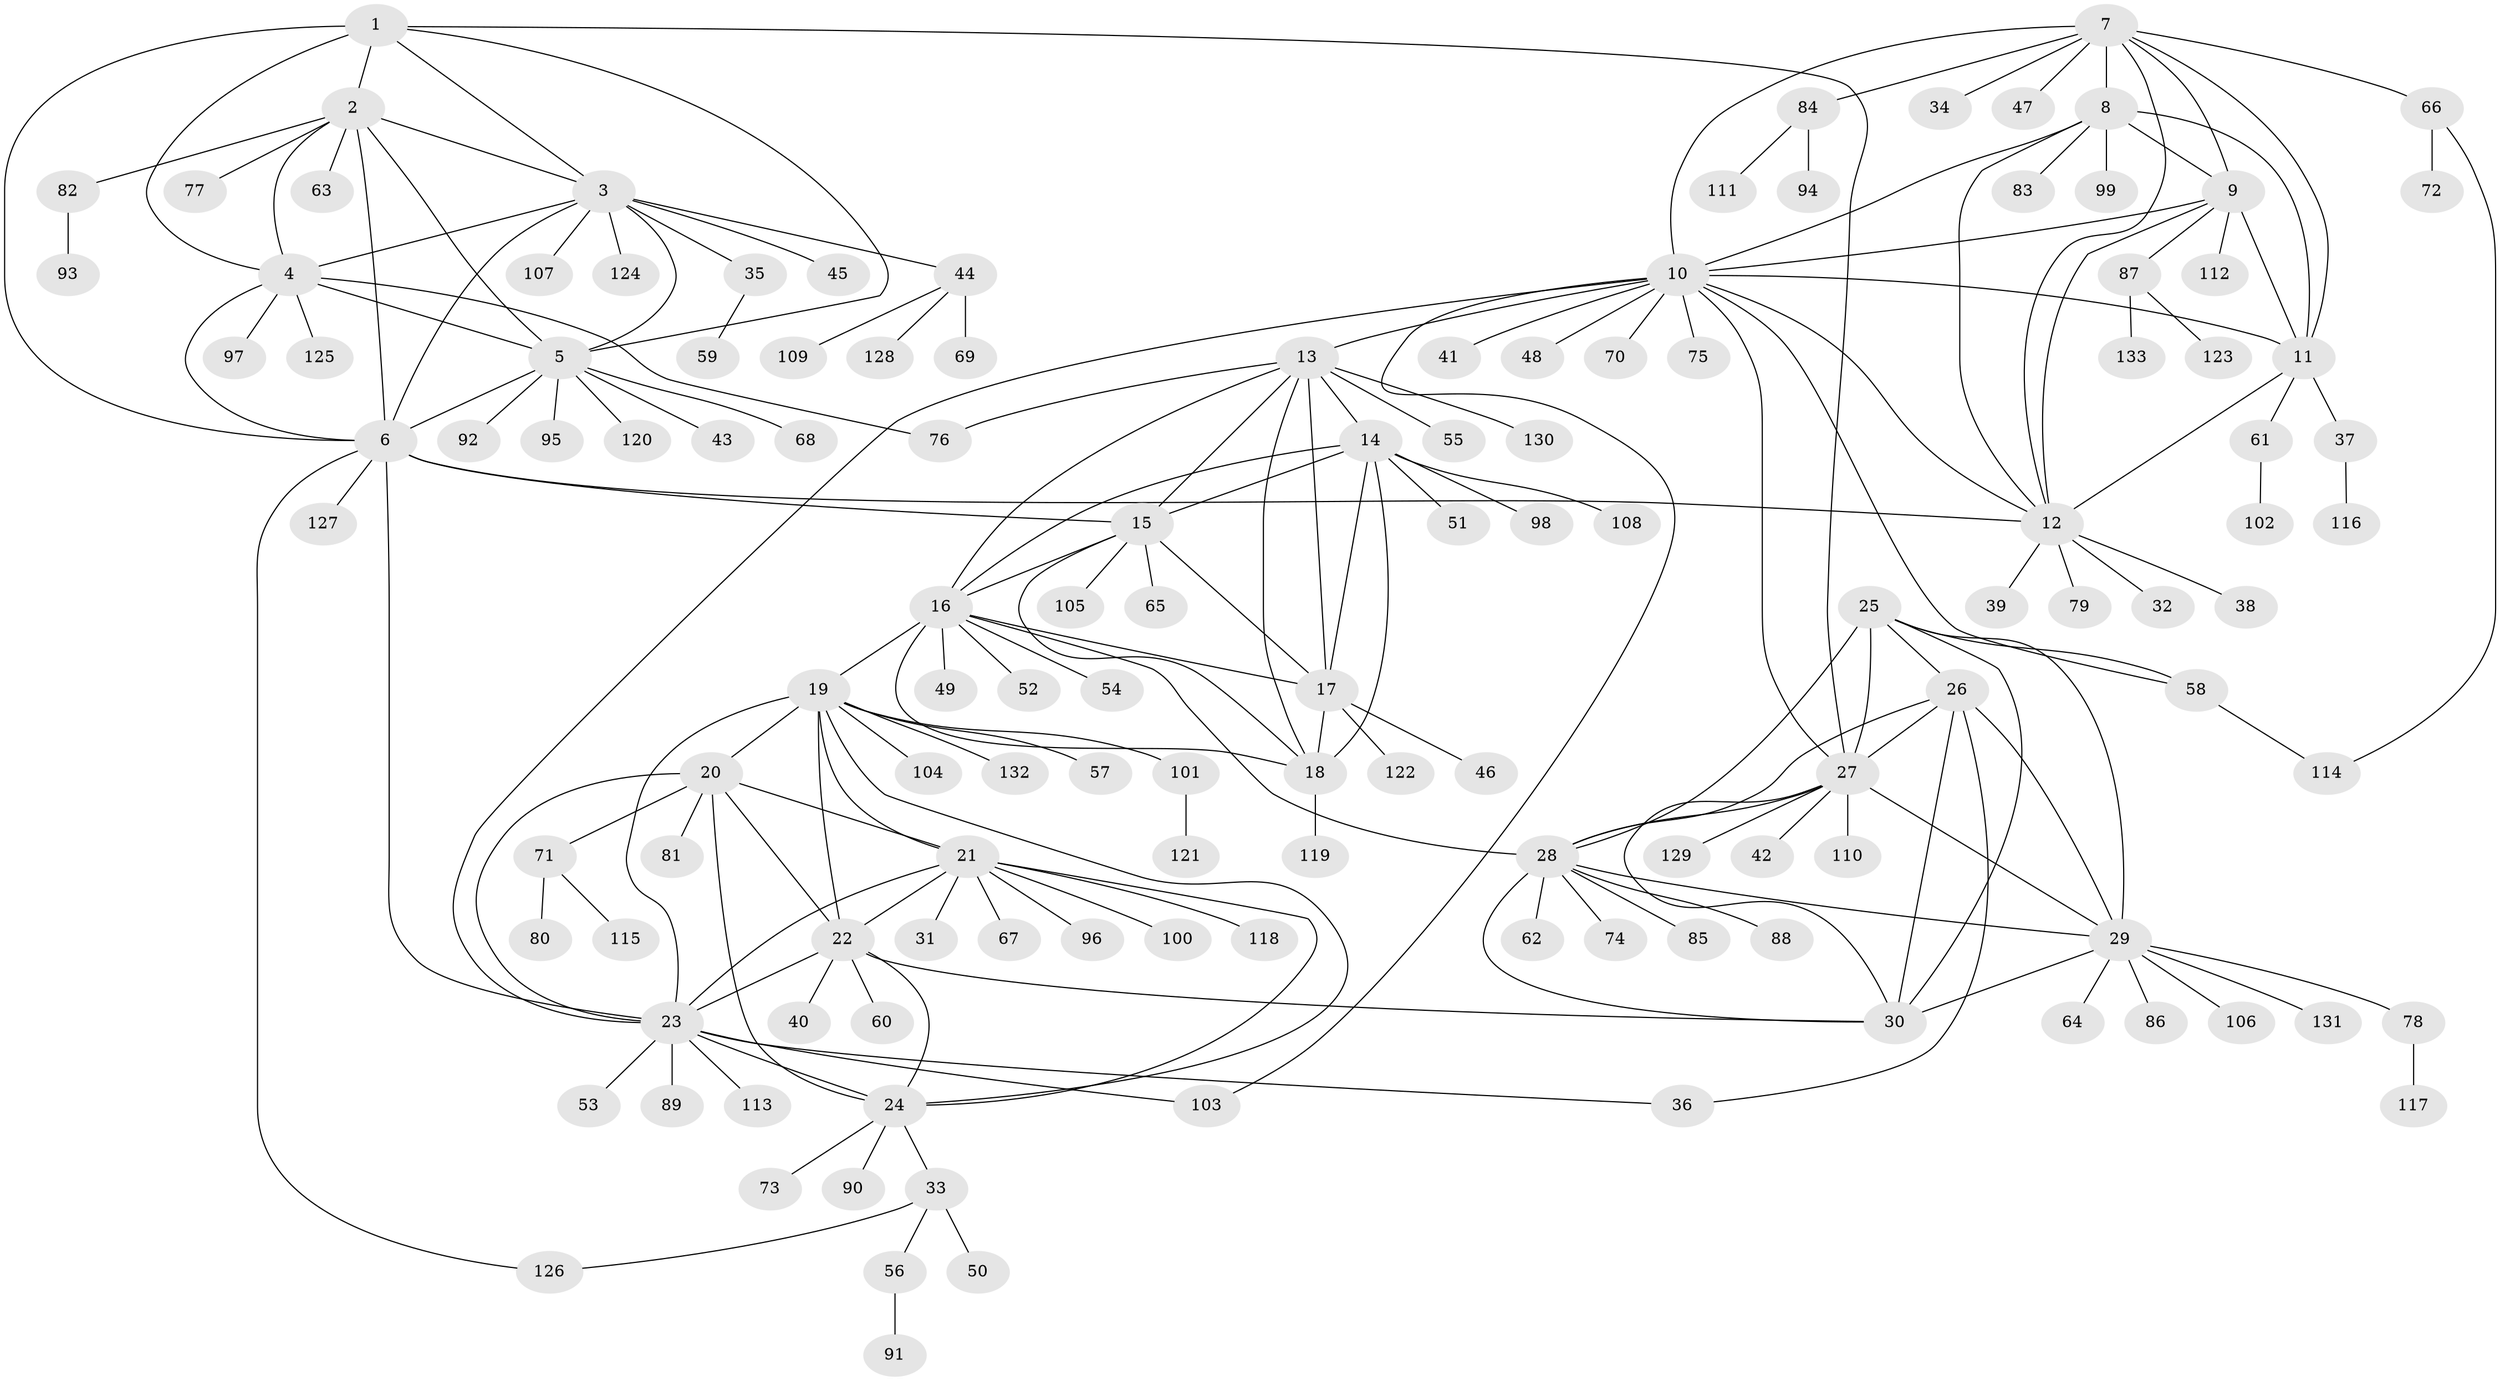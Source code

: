 // Generated by graph-tools (version 1.1) at 2025/37/03/09/25 02:37:21]
// undirected, 133 vertices, 194 edges
graph export_dot {
graph [start="1"]
  node [color=gray90,style=filled];
  1;
  2;
  3;
  4;
  5;
  6;
  7;
  8;
  9;
  10;
  11;
  12;
  13;
  14;
  15;
  16;
  17;
  18;
  19;
  20;
  21;
  22;
  23;
  24;
  25;
  26;
  27;
  28;
  29;
  30;
  31;
  32;
  33;
  34;
  35;
  36;
  37;
  38;
  39;
  40;
  41;
  42;
  43;
  44;
  45;
  46;
  47;
  48;
  49;
  50;
  51;
  52;
  53;
  54;
  55;
  56;
  57;
  58;
  59;
  60;
  61;
  62;
  63;
  64;
  65;
  66;
  67;
  68;
  69;
  70;
  71;
  72;
  73;
  74;
  75;
  76;
  77;
  78;
  79;
  80;
  81;
  82;
  83;
  84;
  85;
  86;
  87;
  88;
  89;
  90;
  91;
  92;
  93;
  94;
  95;
  96;
  97;
  98;
  99;
  100;
  101;
  102;
  103;
  104;
  105;
  106;
  107;
  108;
  109;
  110;
  111;
  112;
  113;
  114;
  115;
  116;
  117;
  118;
  119;
  120;
  121;
  122;
  123;
  124;
  125;
  126;
  127;
  128;
  129;
  130;
  131;
  132;
  133;
  1 -- 2;
  1 -- 3;
  1 -- 4;
  1 -- 5;
  1 -- 6;
  1 -- 27;
  2 -- 3;
  2 -- 4;
  2 -- 5;
  2 -- 6;
  2 -- 63;
  2 -- 77;
  2 -- 82;
  3 -- 4;
  3 -- 5;
  3 -- 6;
  3 -- 35;
  3 -- 44;
  3 -- 45;
  3 -- 107;
  3 -- 124;
  4 -- 5;
  4 -- 6;
  4 -- 76;
  4 -- 97;
  4 -- 125;
  5 -- 6;
  5 -- 43;
  5 -- 68;
  5 -- 92;
  5 -- 95;
  5 -- 120;
  6 -- 12;
  6 -- 15;
  6 -- 23;
  6 -- 126;
  6 -- 127;
  7 -- 8;
  7 -- 9;
  7 -- 10;
  7 -- 11;
  7 -- 12;
  7 -- 34;
  7 -- 47;
  7 -- 66;
  7 -- 84;
  8 -- 9;
  8 -- 10;
  8 -- 11;
  8 -- 12;
  8 -- 83;
  8 -- 99;
  9 -- 10;
  9 -- 11;
  9 -- 12;
  9 -- 87;
  9 -- 112;
  10 -- 11;
  10 -- 12;
  10 -- 13;
  10 -- 23;
  10 -- 27;
  10 -- 41;
  10 -- 48;
  10 -- 58;
  10 -- 70;
  10 -- 75;
  10 -- 103;
  11 -- 12;
  11 -- 37;
  11 -- 61;
  12 -- 32;
  12 -- 38;
  12 -- 39;
  12 -- 79;
  13 -- 14;
  13 -- 15;
  13 -- 16;
  13 -- 17;
  13 -- 18;
  13 -- 55;
  13 -- 76;
  13 -- 130;
  14 -- 15;
  14 -- 16;
  14 -- 17;
  14 -- 18;
  14 -- 51;
  14 -- 98;
  14 -- 108;
  15 -- 16;
  15 -- 17;
  15 -- 18;
  15 -- 65;
  15 -- 105;
  16 -- 17;
  16 -- 18;
  16 -- 19;
  16 -- 28;
  16 -- 49;
  16 -- 52;
  16 -- 54;
  17 -- 18;
  17 -- 46;
  17 -- 122;
  18 -- 119;
  19 -- 20;
  19 -- 21;
  19 -- 22;
  19 -- 23;
  19 -- 24;
  19 -- 57;
  19 -- 101;
  19 -- 104;
  19 -- 132;
  20 -- 21;
  20 -- 22;
  20 -- 23;
  20 -- 24;
  20 -- 71;
  20 -- 81;
  21 -- 22;
  21 -- 23;
  21 -- 24;
  21 -- 31;
  21 -- 67;
  21 -- 96;
  21 -- 100;
  21 -- 118;
  22 -- 23;
  22 -- 24;
  22 -- 30;
  22 -- 40;
  22 -- 60;
  23 -- 24;
  23 -- 36;
  23 -- 53;
  23 -- 89;
  23 -- 103;
  23 -- 113;
  24 -- 33;
  24 -- 73;
  24 -- 90;
  25 -- 26;
  25 -- 27;
  25 -- 28;
  25 -- 29;
  25 -- 30;
  25 -- 58;
  26 -- 27;
  26 -- 28;
  26 -- 29;
  26 -- 30;
  26 -- 36;
  27 -- 28;
  27 -- 29;
  27 -- 30;
  27 -- 42;
  27 -- 110;
  27 -- 129;
  28 -- 29;
  28 -- 30;
  28 -- 62;
  28 -- 74;
  28 -- 85;
  28 -- 88;
  29 -- 30;
  29 -- 64;
  29 -- 78;
  29 -- 86;
  29 -- 106;
  29 -- 131;
  33 -- 50;
  33 -- 56;
  33 -- 126;
  35 -- 59;
  37 -- 116;
  44 -- 69;
  44 -- 109;
  44 -- 128;
  56 -- 91;
  58 -- 114;
  61 -- 102;
  66 -- 72;
  66 -- 114;
  71 -- 80;
  71 -- 115;
  78 -- 117;
  82 -- 93;
  84 -- 94;
  84 -- 111;
  87 -- 123;
  87 -- 133;
  101 -- 121;
}
